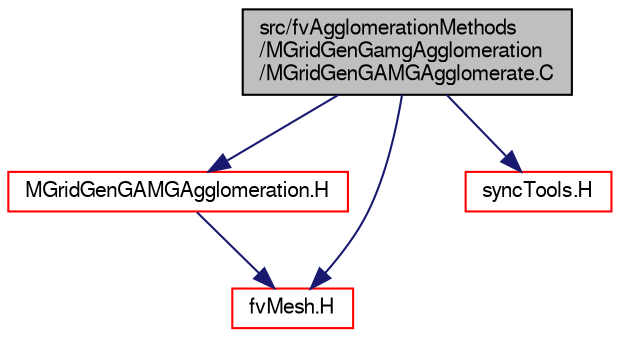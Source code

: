 digraph "src/fvAgglomerationMethods/MGridGenGamgAgglomeration/MGridGenGAMGAgglomerate.C"
{
  bgcolor="transparent";
  edge [fontname="FreeSans",fontsize="10",labelfontname="FreeSans",labelfontsize="10"];
  node [fontname="FreeSans",fontsize="10",shape=record];
  Node0 [label="src/fvAgglomerationMethods\l/MGridGenGamgAgglomeration\l/MGridGenGAMGAgglomerate.C",height=0.2,width=0.4,color="black", fillcolor="grey75", style="filled", fontcolor="black"];
  Node0 -> Node1 [color="midnightblue",fontsize="10",style="solid",fontname="FreeSans"];
  Node1 [label="MGridGenGAMGAgglomeration.H",height=0.2,width=0.4,color="red",URL="$a04355.html"];
  Node1 -> Node2 [color="midnightblue",fontsize="10",style="solid",fontname="FreeSans"];
  Node2 [label="fvMesh.H",height=0.2,width=0.4,color="red",URL="$a03533.html"];
  Node0 -> Node2 [color="midnightblue",fontsize="10",style="solid",fontname="FreeSans"];
  Node0 -> Node273 [color="midnightblue",fontsize="10",style="solid",fontname="FreeSans"];
  Node273 [label="syncTools.H",height=0.2,width=0.4,color="red",URL="$a11768.html"];
}
